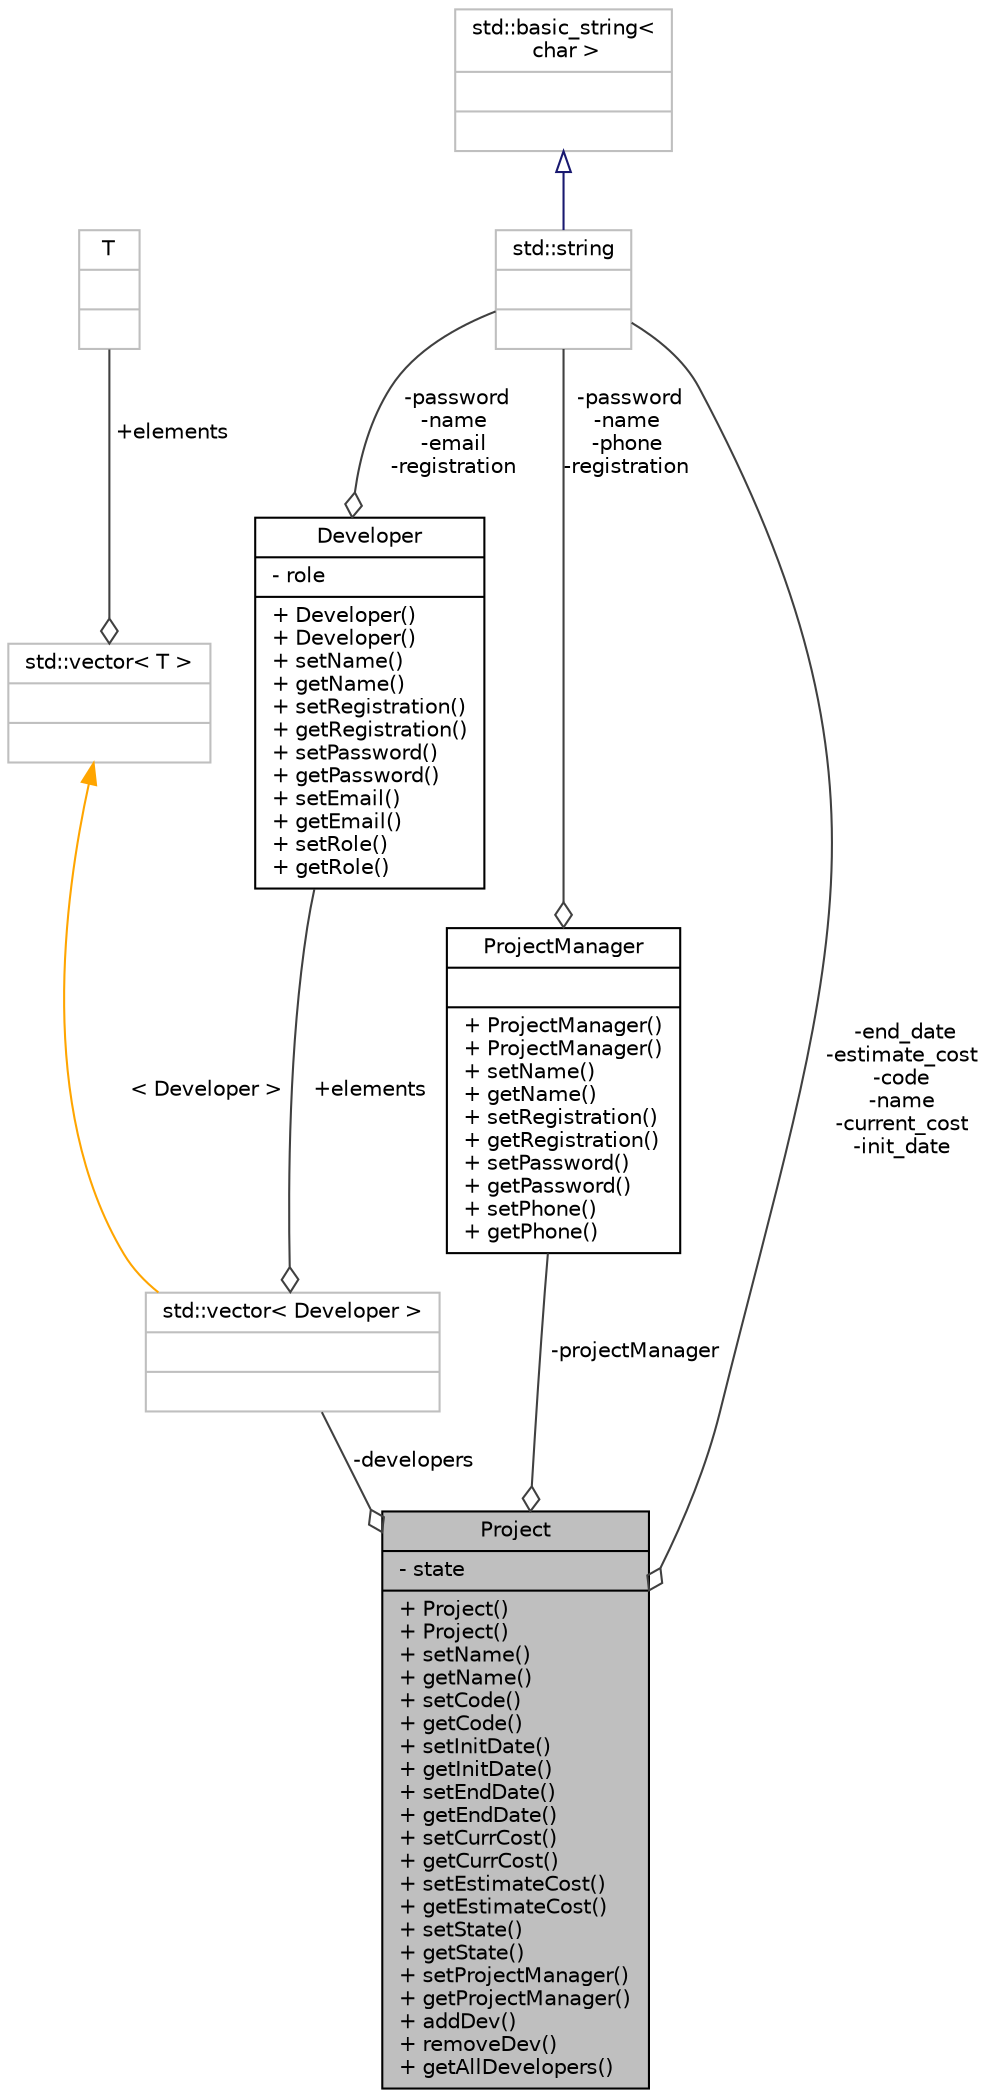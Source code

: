 digraph "Project"
{
  edge [fontname="Helvetica",fontsize="10",labelfontname="Helvetica",labelfontsize="10"];
  node [fontname="Helvetica",fontsize="10",shape=record];
  Node1 [label="{Project\n|- state\l|+ Project()\l+ Project()\l+ setName()\l+ getName()\l+ setCode()\l+ getCode()\l+ setInitDate()\l+ getInitDate()\l+ setEndDate()\l+ getEndDate()\l+ setCurrCost()\l+ getCurrCost()\l+ setEstimateCost()\l+ getEstimateCost()\l+ setState()\l+ getState()\l+ setProjectManager()\l+ getProjectManager()\l+ addDev()\l+ removeDev()\l+ getAllDevelopers()\l}",height=0.2,width=0.4,color="black", fillcolor="grey75", style="filled", fontcolor="black"];
  Node2 -> Node1 [color="grey25",fontsize="10",style="solid",label=" -projectManager" ,arrowhead="odiamond",fontname="Helvetica"];
  Node2 [label="{ProjectManager\n||+ ProjectManager()\l+ ProjectManager()\l+ setName()\l+ getName()\l+ setRegistration()\l+ getRegistration()\l+ setPassword()\l+ getPassword()\l+ setPhone()\l+ getPhone()\l}",height=0.2,width=0.4,color="black", fillcolor="white", style="filled",URL="$classProjectManager.html"];
  Node3 -> Node2 [color="grey25",fontsize="10",style="solid",label=" -password\n-name\n-phone\n-registration" ,arrowhead="odiamond",fontname="Helvetica"];
  Node3 [label="{std::string\n||}",height=0.2,width=0.4,color="grey75", fillcolor="white", style="filled",tooltip="STL class. "];
  Node4 -> Node3 [dir="back",color="midnightblue",fontsize="10",style="solid",arrowtail="onormal",fontname="Helvetica"];
  Node4 [label="{std::basic_string\<\l char \>\n||}",height=0.2,width=0.4,color="grey75", fillcolor="white", style="filled",tooltip="STL class. "];
  Node5 -> Node1 [color="grey25",fontsize="10",style="solid",label=" -developers" ,arrowhead="odiamond",fontname="Helvetica"];
  Node5 [label="{std::vector\< Developer \>\n||}",height=0.2,width=0.4,color="grey75", fillcolor="white", style="filled"];
  Node6 -> Node5 [color="grey25",fontsize="10",style="solid",label=" +elements" ,arrowhead="odiamond",fontname="Helvetica"];
  Node6 [label="{Developer\n|- role\l|+ Developer()\l+ Developer()\l+ setName()\l+ getName()\l+ setRegistration()\l+ getRegistration()\l+ setPassword()\l+ getPassword()\l+ setEmail()\l+ getEmail()\l+ setRole()\l+ getRole()\l}",height=0.2,width=0.4,color="black", fillcolor="white", style="filled",URL="$classDeveloper.html"];
  Node3 -> Node6 [color="grey25",fontsize="10",style="solid",label=" -password\n-name\n-email\n-registration" ,arrowhead="odiamond",fontname="Helvetica"];
  Node7 -> Node5 [dir="back",color="orange",fontsize="10",style="solid",label=" \< Developer \>" ,fontname="Helvetica"];
  Node7 [label="{std::vector\< T \>\n||}",height=0.2,width=0.4,color="grey75", fillcolor="white", style="filled",tooltip="STL class. "];
  Node8 -> Node7 [color="grey25",fontsize="10",style="solid",label=" +elements" ,arrowhead="odiamond",fontname="Helvetica"];
  Node8 [label="{T\n||}",height=0.2,width=0.4,color="grey75", fillcolor="white", style="filled"];
  Node3 -> Node1 [color="grey25",fontsize="10",style="solid",label=" -end_date\n-estimate_cost\n-code\n-name\n-current_cost\n-init_date" ,arrowhead="odiamond",fontname="Helvetica"];
}
